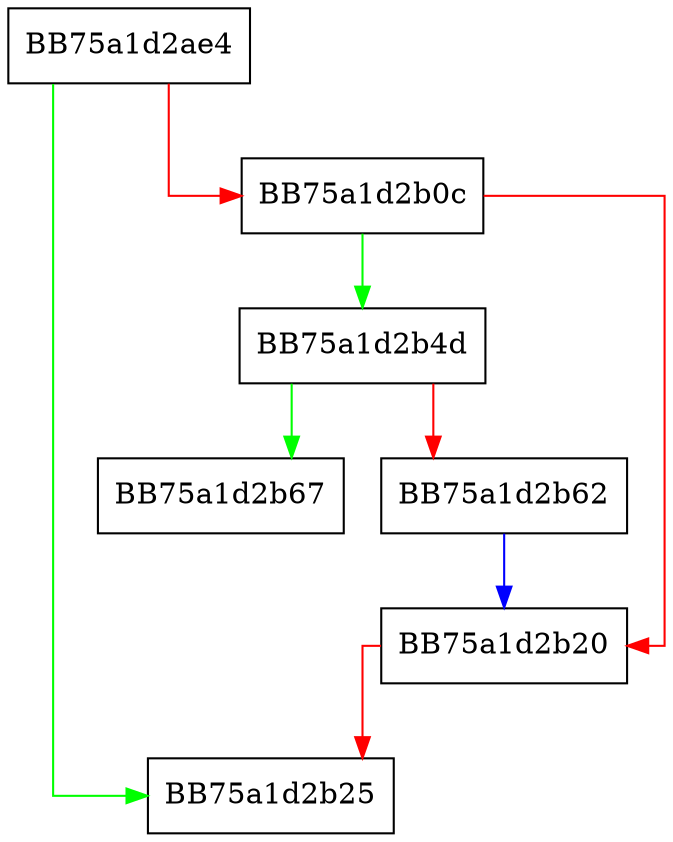 digraph _Change_array {
  node [shape="box"];
  graph [splines=ortho];
  BB75a1d2ae4 -> BB75a1d2b25 [color="green"];
  BB75a1d2ae4 -> BB75a1d2b0c [color="red"];
  BB75a1d2b0c -> BB75a1d2b4d [color="green"];
  BB75a1d2b0c -> BB75a1d2b20 [color="red"];
  BB75a1d2b20 -> BB75a1d2b25 [color="red"];
  BB75a1d2b4d -> BB75a1d2b67 [color="green"];
  BB75a1d2b4d -> BB75a1d2b62 [color="red"];
  BB75a1d2b62 -> BB75a1d2b20 [color="blue"];
}